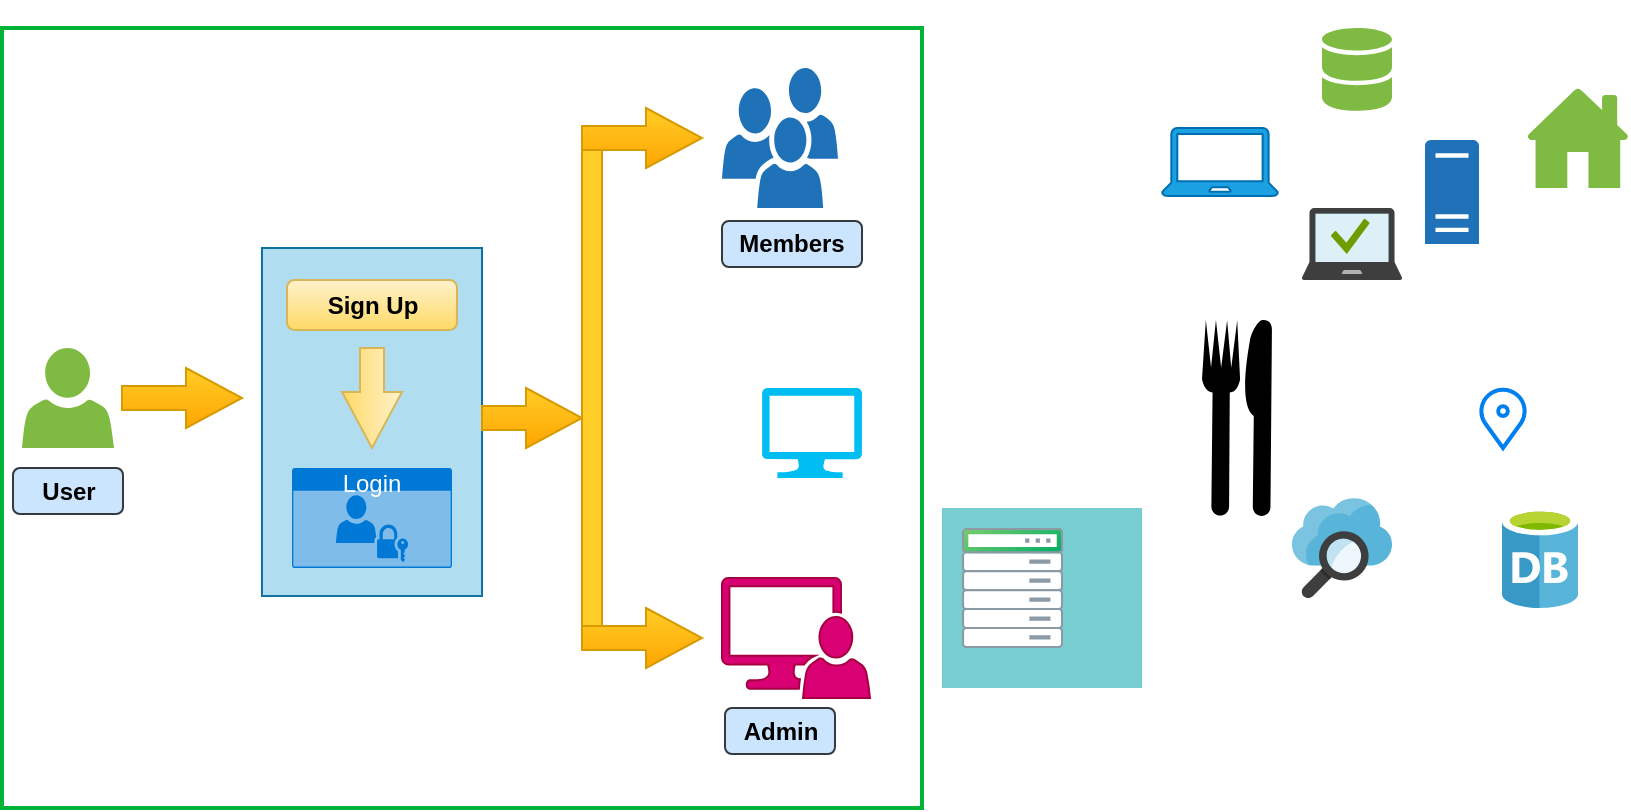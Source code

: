 <mxfile version="24.0.0" type="github">
  <diagram name="Page-1" id="duAJXwrHxuTn-4ekxF2v">
    <mxGraphModel dx="1730" dy="434" grid="1" gridSize="10" guides="1" tooltips="1" connect="1" arrows="1" fold="1" page="1" pageScale="1" pageWidth="850" pageHeight="1100" math="0" shadow="0">
      <root>
        <mxCell id="0" />
        <mxCell id="1" parent="0" />
        <mxCell id="WwqeYVIEEZeU8fgSetGo-1" value="" style="image;sketch=0;aspect=fixed;html=1;points=[];align=center;fontSize=12;image=img/lib/mscae/Database_General.svg;" parent="1" vertex="1">
          <mxGeometry x="750" y="310" width="38" height="50" as="geometry" />
        </mxCell>
        <mxCell id="WwqeYVIEEZeU8fgSetGo-2" value="" style="sketch=0;pointerEvents=1;shadow=0;dashed=0;html=1;strokeColor=none;labelPosition=center;verticalLabelPosition=bottom;verticalAlign=top;outlineConnect=0;align=center;shape=mxgraph.office.concepts.home;fillColor=#7FBA42;" parent="1" vertex="1">
          <mxGeometry x="762.5" y="100" width="51" height="50" as="geometry" />
        </mxCell>
        <mxCell id="WwqeYVIEEZeU8fgSetGo-3" value="" style="sketch=0;shadow=0;dashed=0;html=1;strokeColor=none;labelPosition=center;verticalLabelPosition=bottom;verticalAlign=top;outlineConnect=0;align=center;shape=mxgraph.office.databases.database_mini_2;fillColor=#7FBA42;" parent="1" vertex="1">
          <mxGeometry x="660" y="70" width="35" height="42" as="geometry" />
        </mxCell>
        <mxCell id="WwqeYVIEEZeU8fgSetGo-4" value="" style="sketch=0;pointerEvents=1;shadow=0;dashed=0;html=1;strokeColor=#006EAF;fillColor=#1ba1e2;labelPosition=center;verticalLabelPosition=bottom;verticalAlign=top;outlineConnect=0;align=center;shape=mxgraph.office.devices.laptop;fontColor=#ffffff;" parent="1" vertex="1">
          <mxGeometry x="580" y="120" width="58" height="34" as="geometry" />
        </mxCell>
        <mxCell id="WwqeYVIEEZeU8fgSetGo-5" value="" style="sketch=0;pointerEvents=1;shadow=0;dashed=0;html=1;strokeColor=none;labelPosition=center;verticalLabelPosition=bottom;verticalAlign=top;outlineConnect=0;align=center;shape=mxgraph.office.servers.server_generic;fillColor=#2072B8;" parent="1" vertex="1">
          <mxGeometry x="711.5" y="126" width="27" height="52" as="geometry" />
        </mxCell>
        <mxCell id="WwqeYVIEEZeU8fgSetGo-6" value="" style="sketch=0;pointerEvents=1;shadow=0;dashed=0;html=1;strokeColor=none;labelPosition=center;verticalLabelPosition=bottom;verticalAlign=top;outlineConnect=0;align=center;shape=mxgraph.office.users.user;fillColor=#7FBA42;" parent="1" vertex="1">
          <mxGeometry x="10" y="230" width="46" height="50" as="geometry" />
        </mxCell>
        <mxCell id="WwqeYVIEEZeU8fgSetGo-7" value="" style="sketch=0;pointerEvents=1;shadow=0;dashed=0;html=1;strokeColor=none;labelPosition=center;verticalLabelPosition=bottom;verticalAlign=top;outlineConnect=0;align=center;shape=mxgraph.office.users.users;fillColor=#2072B8;" parent="1" vertex="1">
          <mxGeometry x="360" y="90" width="58" height="70" as="geometry" />
        </mxCell>
        <mxCell id="WwqeYVIEEZeU8fgSetGo-8" value="" style="image;sketch=0;aspect=fixed;html=1;points=[];align=center;fontSize=12;image=img/lib/mscae/Managed_Desktop.svg;" parent="1" vertex="1">
          <mxGeometry x="650" y="160" width="50" height="36" as="geometry" />
        </mxCell>
        <mxCell id="WwqeYVIEEZeU8fgSetGo-9" value="" style="sketch=0;pointerEvents=1;shadow=0;dashed=0;html=1;strokeColor=#A50040;labelPosition=center;verticalLabelPosition=bottom;verticalAlign=top;align=center;fillColor=#d80073;shape=mxgraph.mscae.system_center.admin_console;fontColor=#ffffff;" parent="1" vertex="1">
          <mxGeometry x="360" y="345" width="74" height="60" as="geometry" />
        </mxCell>
        <mxCell id="WwqeYVIEEZeU8fgSetGo-12" value="" style="fillColor=#78CDD1;strokeColor=none;whiteSpace=wrap;html=1;" parent="1" vertex="1">
          <mxGeometry x="470" y="310" width="100" height="90" as="geometry" />
        </mxCell>
        <mxCell id="WwqeYVIEEZeU8fgSetGo-11" value="" style="image;aspect=fixed;perimeter=ellipsePerimeter;html=1;align=center;fontSize=12;verticalAlign=top;fontColor=#364149;shadow=0;dashed=0;image=img/lib/cumulus/rack_cumulus_linux.svg;" parent="1" vertex="1">
          <mxGeometry x="480" y="320" width="50.53" height="60" as="geometry" />
        </mxCell>
        <mxCell id="WwqeYVIEEZeU8fgSetGo-13" value="" style="image;sketch=0;aspect=fixed;html=1;points=[];align=center;fontSize=12;image=img/lib/mscae/Search.svg;" parent="1" vertex="1">
          <mxGeometry x="645" y="305" width="50" height="50" as="geometry" />
        </mxCell>
        <mxCell id="WwqeYVIEEZeU8fgSetGo-14" value="" style="fillColor=#b1ddf0;strokeColor=#10739e;whiteSpace=wrap;html=1;" parent="1" vertex="1">
          <mxGeometry x="130" y="180" width="110" height="174" as="geometry" />
        </mxCell>
        <mxCell id="WwqeYVIEEZeU8fgSetGo-15" value="" style="html=1;verticalLabelPosition=bottom;align=center;labelBackgroundColor=#ffffff;verticalAlign=top;strokeWidth=2;strokeColor=#0080F0;shadow=0;dashed=0;shape=mxgraph.ios7.icons.location;" parent="1" vertex="1">
          <mxGeometry x="738.5" y="250" width="24" height="30" as="geometry" />
        </mxCell>
        <mxCell id="WwqeYVIEEZeU8fgSetGo-24" style="edgeStyle=orthogonalEdgeStyle;rounded=0;orthogonalLoop=1;jettySize=auto;html=1;exitX=0.995;exitY=0.995;exitDx=0;exitDy=0;exitPerimeter=0;entryX=0.995;entryY=0.995;entryDx=0;entryDy=0;entryPerimeter=0;" parent="1" source="WwqeYVIEEZeU8fgSetGo-16" target="WwqeYVIEEZeU8fgSetGo-16" edge="1">
          <mxGeometry relative="1" as="geometry">
            <mxPoint x="390" y="440" as="targetPoint" />
          </mxGeometry>
        </mxCell>
        <mxCell id="WwqeYVIEEZeU8fgSetGo-16" value="Login" style="html=1;whiteSpace=wrap;strokeColor=none;fillColor=#0079D6;labelPosition=center;verticalLabelPosition=middle;verticalAlign=top;align=center;fontSize=12;outlineConnect=0;spacingTop=-6;fontColor=#FFFFFF;sketch=0;shape=mxgraph.sitemap.login;" parent="1" vertex="1">
          <mxGeometry x="145" y="290" width="80" height="50" as="geometry" />
        </mxCell>
        <mxCell id="WwqeYVIEEZeU8fgSetGo-17" value="" style="shape=mxgraph.signs.food.restaurant_1;html=1;pointerEvents=1;fillColor=#000000;strokeColor=none;verticalLabelPosition=bottom;verticalAlign=top;align=center;" parent="1" vertex="1">
          <mxGeometry x="600" y="216" width="35" height="98" as="geometry" />
        </mxCell>
        <mxCell id="WwqeYVIEEZeU8fgSetGo-18" value="" style="shape=image;html=1;verticalAlign=top;verticalLabelPosition=bottom;labelBackgroundColor=#ffffff;imageAspect=0;aspect=fixed;image=https://cdn0.iconfinder.com/data/icons/competitive-strategy-and-corporate-training/512/1015_beanch_umbrella_bench_enjoy_summer_australia_australian_independence-128.png" parent="1" vertex="1">
          <mxGeometry x="494" y="218" width="52" height="52" as="geometry" />
        </mxCell>
        <mxCell id="WwqeYVIEEZeU8fgSetGo-19" value="" style="shape=image;html=1;verticalAlign=top;verticalLabelPosition=bottom;labelBackgroundColor=#ffffff;imageAspect=0;aspect=fixed;image=https://cdn0.iconfinder.com/data/icons/competitive-strategy-and-corporate-training/512/979_tea__cup_hot_coffee_pongal_festival-128.png" parent="1" vertex="1">
          <mxGeometry x="700" y="350" width="70" height="70" as="geometry" />
        </mxCell>
        <mxCell id="WwqeYVIEEZeU8fgSetGo-20" value="" style="shape=image;html=1;verticalAlign=top;verticalLabelPosition=bottom;labelBackgroundColor=#ffffff;imageAspect=0;aspect=fixed;image=https://cdn1.iconfinder.com/data/icons/birthday-58/32/Icon-Extra-02-128.png" parent="1" vertex="1">
          <mxGeometry x="612" y="370" width="88" height="88" as="geometry" />
        </mxCell>
        <mxCell id="WwqeYVIEEZeU8fgSetGo-21" value="" style="shape=image;html=1;verticalAlign=top;verticalLabelPosition=bottom;labelBackgroundColor=#ffffff;imageAspect=0;aspect=fixed;image=https://cdn0.iconfinder.com/data/icons/competitive-strategy-and-corporate-training/512/991_kite_festival_flying_pongal_festival-128.png" parent="1" vertex="1">
          <mxGeometry x="520" y="56" width="70" height="70" as="geometry" />
        </mxCell>
        <mxCell id="WwqeYVIEEZeU8fgSetGo-22" value="" style="shape=image;html=1;verticalAlign=top;verticalLabelPosition=bottom;labelBackgroundColor=#ffffff;imageAspect=0;aspect=fixed;image=https://cdn1.iconfinder.com/data/icons/birthday-58/32/Icon-03-128.png" parent="1" vertex="1">
          <mxGeometry x="668.5" y="221" width="70" height="70" as="geometry" />
        </mxCell>
        <mxCell id="WwqeYVIEEZeU8fgSetGo-23" value="" style="shape=image;html=1;verticalAlign=top;verticalLabelPosition=bottom;labelBackgroundColor=#ffffff;imageAspect=0;aspect=fixed;image=https://cdn4.iconfinder.com/data/icons/carnival-filled-line/32/carousel_entertainment_amusement_festival_carnival-128.png" parent="1" vertex="1">
          <mxGeometry x="540" y="196" width="50" height="50" as="geometry" />
        </mxCell>
        <mxCell id="WwqeYVIEEZeU8fgSetGo-25" value="" style="html=1;shadow=0;dashed=0;align=center;verticalAlign=middle;shape=mxgraph.arrows2.arrow;dy=0.6;dx=28;notch=0;fillColor=#ffcd28;strokeColor=#d79b00;gradientColor=#ffa500;" parent="1" vertex="1">
          <mxGeometry x="60" y="240" width="60" height="30" as="geometry" />
        </mxCell>
        <mxCell id="WwqeYVIEEZeU8fgSetGo-29" value="&lt;font style=&quot;font-size: 12px;&quot; face=&quot;Helvetica&quot;&gt;Sign Up&lt;/font&gt;" style="rounded=1;whiteSpace=wrap;html=1;fontStyle=1;fontFamily=Times New Roman;fillColor=#fff2cc;gradientColor=#ffd966;strokeColor=#d6b656;fontSize=12;" parent="1" vertex="1">
          <mxGeometry x="142.5" y="196" width="85" height="25" as="geometry" />
        </mxCell>
        <mxCell id="WwqeYVIEEZeU8fgSetGo-30" value="" style="html=1;shadow=0;dashed=0;align=center;verticalAlign=middle;shape=mxgraph.arrows2.arrow;dy=0.6;dx=28;notch=0;fillColor=#fff2cc;strokeColor=#d6b656;gradientColor=#ffd966;rotation=90;" parent="1" vertex="1">
          <mxGeometry x="160" y="240" width="50" height="30" as="geometry" />
        </mxCell>
        <mxCell id="WwqeYVIEEZeU8fgSetGo-31" value="" style="html=1;shadow=0;dashed=0;align=center;verticalAlign=middle;shape=mxgraph.arrows2.arrow;dy=0.6;dx=28;notch=0;fillColor=#ffcd28;strokeColor=#d79b00;gradientColor=#ffa500;" parent="1" vertex="1">
          <mxGeometry x="240" y="250" width="50" height="30" as="geometry" />
        </mxCell>
        <mxCell id="WwqeYVIEEZeU8fgSetGo-33" value="" style="fillColor=#FFCD28;strokeColor=#d79b00;whiteSpace=wrap;html=1;gradientColor=none;" parent="1" vertex="1">
          <mxGeometry x="290" y="120" width="10" height="260" as="geometry" />
        </mxCell>
        <mxCell id="WwqeYVIEEZeU8fgSetGo-34" value="" style="html=1;shadow=0;dashed=0;align=center;verticalAlign=middle;shape=mxgraph.arrows2.arrow;dy=0.6;dx=28;notch=0;fillColor=#ffcd28;strokeColor=#d79b00;gradientColor=#ffa500;" parent="1" vertex="1">
          <mxGeometry x="290" y="110" width="60" height="30" as="geometry" />
        </mxCell>
        <mxCell id="WwqeYVIEEZeU8fgSetGo-36" value="" style="html=1;shadow=0;dashed=0;align=center;verticalAlign=middle;shape=mxgraph.arrows2.arrow;dy=0.6;dx=28;notch=0;fillColor=#ffcd28;strokeColor=#d79b00;gradientColor=#ffa500;" parent="1" vertex="1">
          <mxGeometry x="290" y="360" width="60" height="30" as="geometry" />
        </mxCell>
        <mxCell id="WwqeYVIEEZeU8fgSetGo-38" value="&lt;font face=&quot;Helvetica&quot;&gt;User&lt;/font&gt;" style="rounded=1;whiteSpace=wrap;html=1;fontStyle=1;fontFamily=Times New Roman;fillColor=#cce5ff;strokeColor=#36393d;fontSize=12;" parent="1" vertex="1">
          <mxGeometry x="5.5" y="290" width="55" height="23" as="geometry" />
        </mxCell>
        <mxCell id="WwqeYVIEEZeU8fgSetGo-39" value="&lt;font face=&quot;Helvetica&quot;&gt;Admin&lt;/font&gt;" style="rounded=1;whiteSpace=wrap;html=1;fontStyle=1;fontFamily=Times New Roman;fillColor=#cce5ff;strokeColor=#36393d;fontSize=12;" parent="1" vertex="1">
          <mxGeometry x="361.5" y="410" width="55" height="23" as="geometry" />
        </mxCell>
        <mxCell id="WwqeYVIEEZeU8fgSetGo-42" value="Members" style="rounded=1;whiteSpace=wrap;html=1;fontStyle=1;fontFamily=Helvetica;fillColor=#cce5ff;strokeColor=#36393d;fontSize=12;" parent="1" vertex="1">
          <mxGeometry x="360" y="166.5" width="70" height="23" as="geometry" />
        </mxCell>
        <mxCell id="WwqeYVIEEZeU8fgSetGo-43" value="" style="rounded=0;whiteSpace=wrap;html=1;fillColor=none;strokeColor=#00B336;strokeWidth=2;" parent="1" vertex="1">
          <mxGeometry y="70" width="460" height="390" as="geometry" />
        </mxCell>
        <mxCell id="bFMgYFNOpBBMiiVi0nn1-1" value="" style="verticalLabelPosition=bottom;html=1;verticalAlign=top;align=center;strokeColor=none;fillColor=#00BEF2;shape=mxgraph.azure.computer;pointerEvents=1;" vertex="1" parent="1">
          <mxGeometry x="380" y="250" width="50" height="45" as="geometry" />
        </mxCell>
      </root>
    </mxGraphModel>
  </diagram>
</mxfile>
